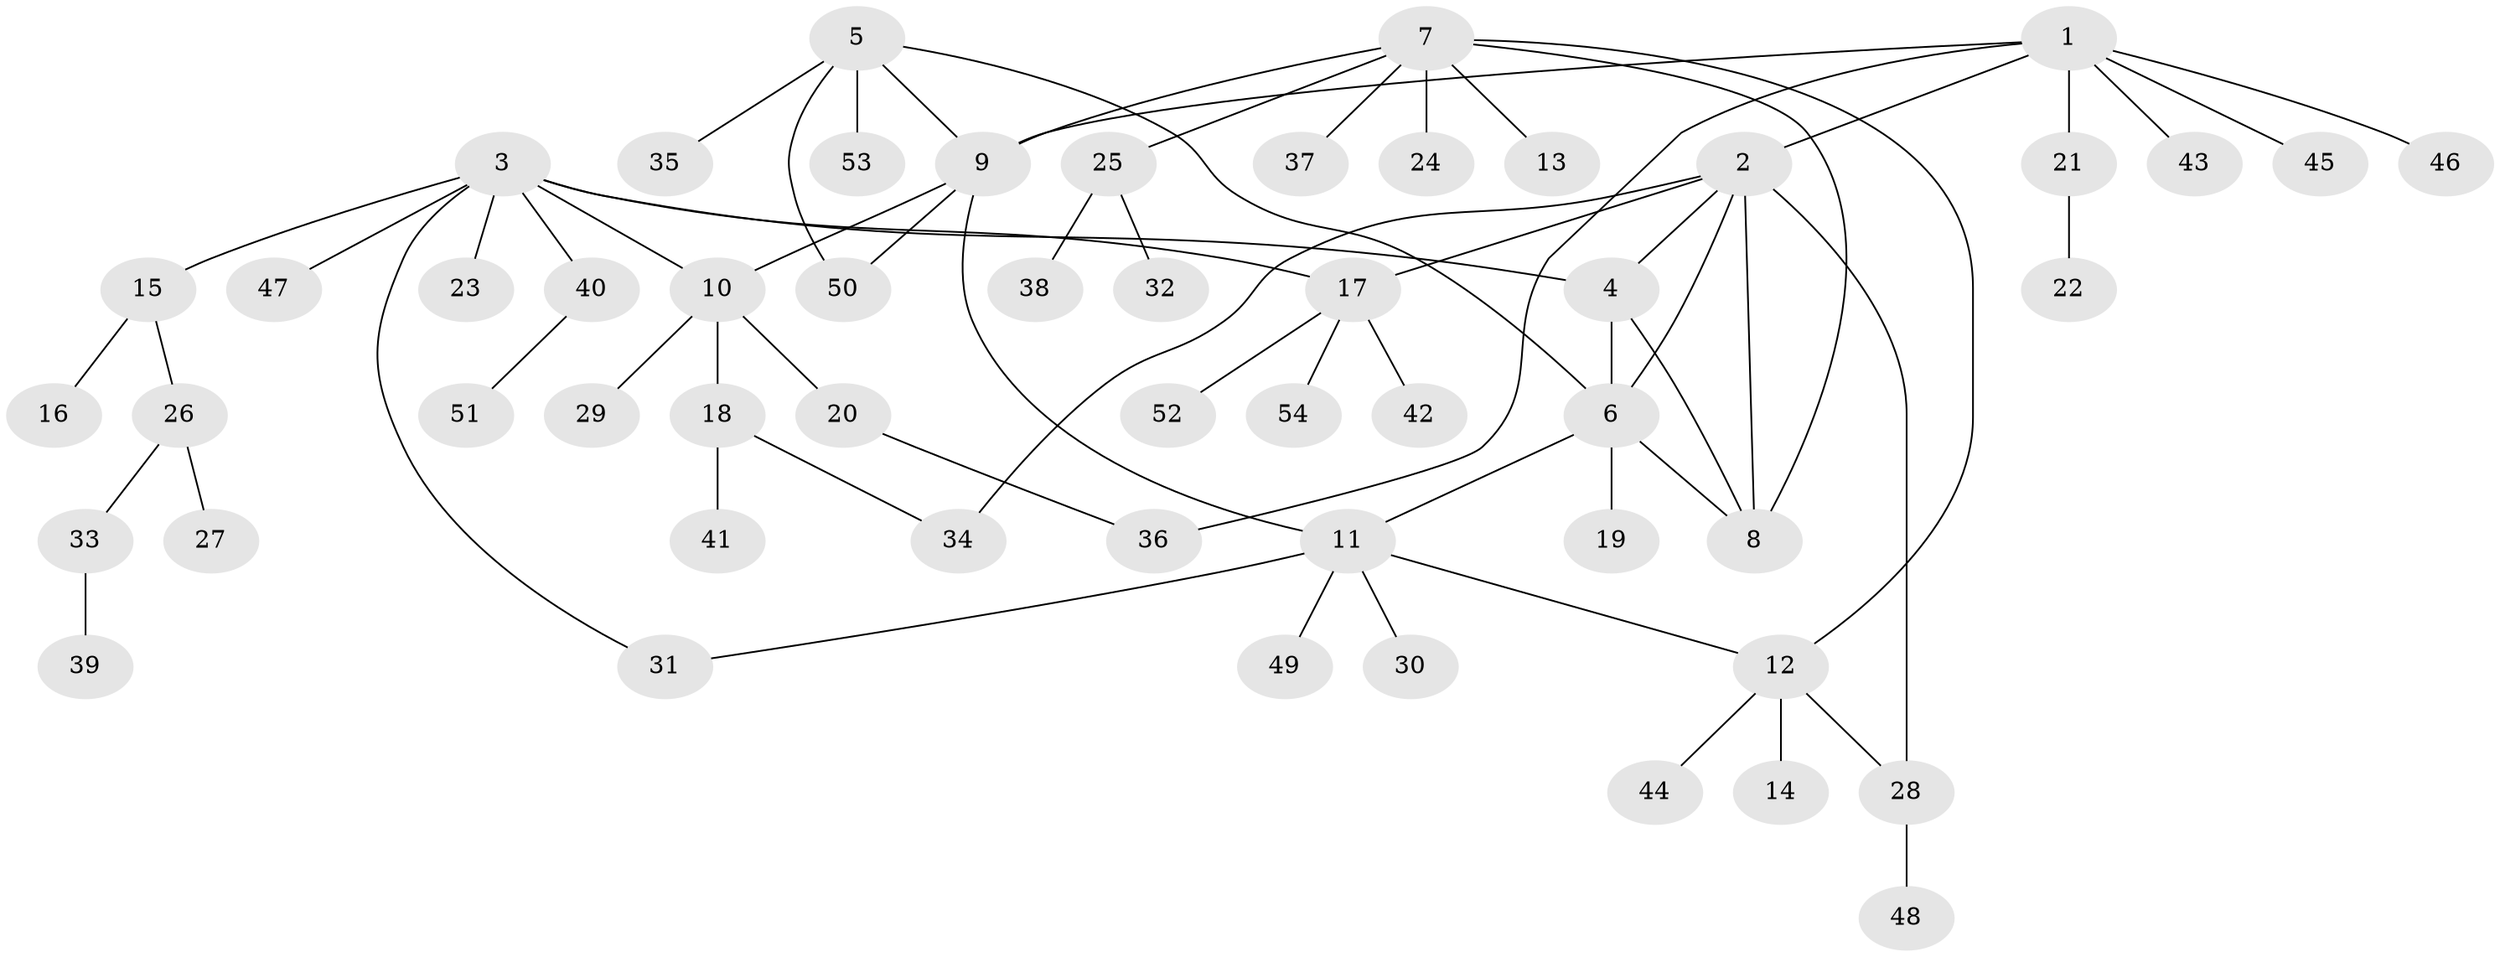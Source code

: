 // coarse degree distribution, {4: 0.17647058823529413, 7: 0.058823529411764705, 6: 0.058823529411764705, 8: 0.058823529411764705, 2: 0.35294117647058826, 3: 0.058823529411764705, 1: 0.23529411764705882}
// Generated by graph-tools (version 1.1) at 2025/52/03/04/25 22:52:48]
// undirected, 54 vertices, 67 edges
graph export_dot {
  node [color=gray90,style=filled];
  1;
  2;
  3;
  4;
  5;
  6;
  7;
  8;
  9;
  10;
  11;
  12;
  13;
  14;
  15;
  16;
  17;
  18;
  19;
  20;
  21;
  22;
  23;
  24;
  25;
  26;
  27;
  28;
  29;
  30;
  31;
  32;
  33;
  34;
  35;
  36;
  37;
  38;
  39;
  40;
  41;
  42;
  43;
  44;
  45;
  46;
  47;
  48;
  49;
  50;
  51;
  52;
  53;
  54;
  1 -- 2;
  1 -- 9;
  1 -- 21;
  1 -- 36;
  1 -- 43;
  1 -- 45;
  1 -- 46;
  2 -- 4;
  2 -- 6;
  2 -- 8;
  2 -- 17;
  2 -- 28;
  2 -- 34;
  3 -- 4;
  3 -- 10;
  3 -- 15;
  3 -- 17;
  3 -- 23;
  3 -- 31;
  3 -- 40;
  3 -- 47;
  4 -- 6;
  4 -- 8;
  5 -- 6;
  5 -- 9;
  5 -- 35;
  5 -- 50;
  5 -- 53;
  6 -- 8;
  6 -- 11;
  6 -- 19;
  7 -- 8;
  7 -- 9;
  7 -- 12;
  7 -- 13;
  7 -- 24;
  7 -- 25;
  7 -- 37;
  9 -- 10;
  9 -- 11;
  9 -- 50;
  10 -- 18;
  10 -- 20;
  10 -- 29;
  11 -- 12;
  11 -- 30;
  11 -- 31;
  11 -- 49;
  12 -- 14;
  12 -- 28;
  12 -- 44;
  15 -- 16;
  15 -- 26;
  17 -- 42;
  17 -- 52;
  17 -- 54;
  18 -- 34;
  18 -- 41;
  20 -- 36;
  21 -- 22;
  25 -- 32;
  25 -- 38;
  26 -- 27;
  26 -- 33;
  28 -- 48;
  33 -- 39;
  40 -- 51;
}
